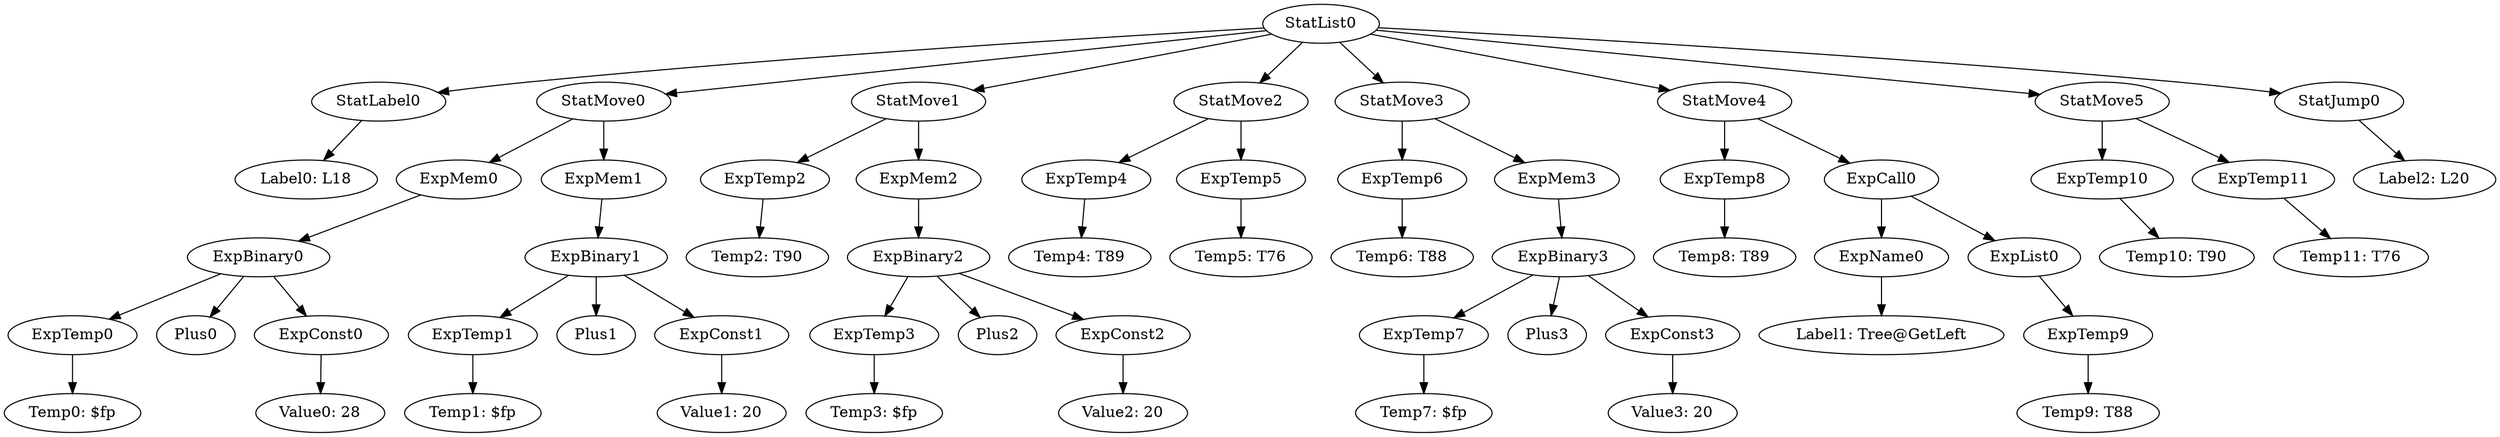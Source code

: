 digraph {
	ordering = out;
	ExpList0 -> ExpTemp9;
	ExpTemp9 -> "Temp9: T88";
	ExpName0 -> "Label1: Tree@GetLeft";
	ExpMem3 -> ExpBinary3;
	ExpConst3 -> "Value3: 20";
	ExpBinary3 -> ExpTemp7;
	ExpBinary3 -> Plus3;
	ExpBinary3 -> ExpConst3;
	StatMove5 -> ExpTemp10;
	StatMove5 -> ExpTemp11;
	ExpConst1 -> "Value1: 20";
	ExpTemp8 -> "Temp8: T89";
	StatMove1 -> ExpTemp2;
	StatMove1 -> ExpMem2;
	ExpBinary1 -> ExpTemp1;
	ExpBinary1 -> Plus1;
	ExpBinary1 -> ExpConst1;
	StatMove4 -> ExpTemp8;
	StatMove4 -> ExpCall0;
	ExpMem0 -> ExpBinary0;
	ExpConst0 -> "Value0: 28";
	ExpMem1 -> ExpBinary1;
	StatLabel0 -> "Label0: L18";
	StatList0 -> StatLabel0;
	StatList0 -> StatMove0;
	StatList0 -> StatMove1;
	StatList0 -> StatMove2;
	StatList0 -> StatMove3;
	StatList0 -> StatMove4;
	StatList0 -> StatMove5;
	StatList0 -> StatJump0;
	ExpTemp0 -> "Temp0: $fp";
	StatJump0 -> "Label2: L20";
	ExpCall0 -> ExpName0;
	ExpCall0 -> ExpList0;
	ExpMem2 -> ExpBinary2;
	StatMove0 -> ExpMem0;
	StatMove0 -> ExpMem1;
	ExpBinary0 -> ExpTemp0;
	ExpBinary0 -> Plus0;
	ExpBinary0 -> ExpConst0;
	ExpTemp10 -> "Temp10: T90";
	ExpTemp2 -> "Temp2: T90";
	StatMove2 -> ExpTemp4;
	StatMove2 -> ExpTemp5;
	ExpTemp3 -> "Temp3: $fp";
	ExpBinary2 -> ExpTemp3;
	ExpBinary2 -> Plus2;
	ExpBinary2 -> ExpConst2;
	ExpTemp7 -> "Temp7: $fp";
	ExpTemp4 -> "Temp4: T89";
	ExpConst2 -> "Value2: 20";
	ExpTemp6 -> "Temp6: T88";
	ExpTemp1 -> "Temp1: $fp";
	ExpTemp5 -> "Temp5: T76";
	ExpTemp11 -> "Temp11: T76";
	StatMove3 -> ExpTemp6;
	StatMove3 -> ExpMem3;
}

